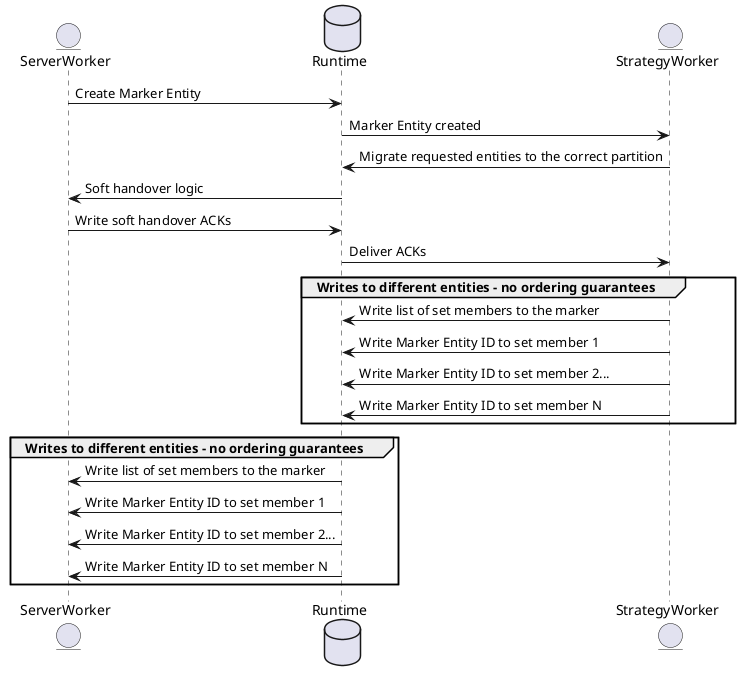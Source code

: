 @startuml Working sets - all on the same ServerWorker
entity ServerWorker
database Runtime
entity StrategyWorker

ServerWorker -> Runtime: Create Marker Entity

Runtime -> StrategyWorker: Marker Entity created

StrategyWorker -> Runtime: Migrate requested entities to the correct partition

Runtime -> ServerWorker: Soft handover logic

ServerWorker -> Runtime: Write soft handover ACKs

Runtime -> StrategyWorker: Deliver ACKs

group Writes to different entities - no ordering guarantees
    StrategyWorker -> Runtime: Write list of set members to the marker
    StrategyWorker -> Runtime: Write Marker Entity ID to set member 1
    StrategyWorker -> Runtime: Write Marker Entity ID to set member 2...
    StrategyWorker -> Runtime: Write Marker Entity ID to set member N
end

group Writes to different entities - no ordering guarantees
    ServerWorker <- Runtime: Write list of set members to the marker
    ServerWorker <- Runtime: Write Marker Entity ID to set member 1
    ServerWorker <- Runtime: Write Marker Entity ID to set member 2...
    ServerWorker <- Runtime: Write Marker Entity ID to set member N
end
@enduml
